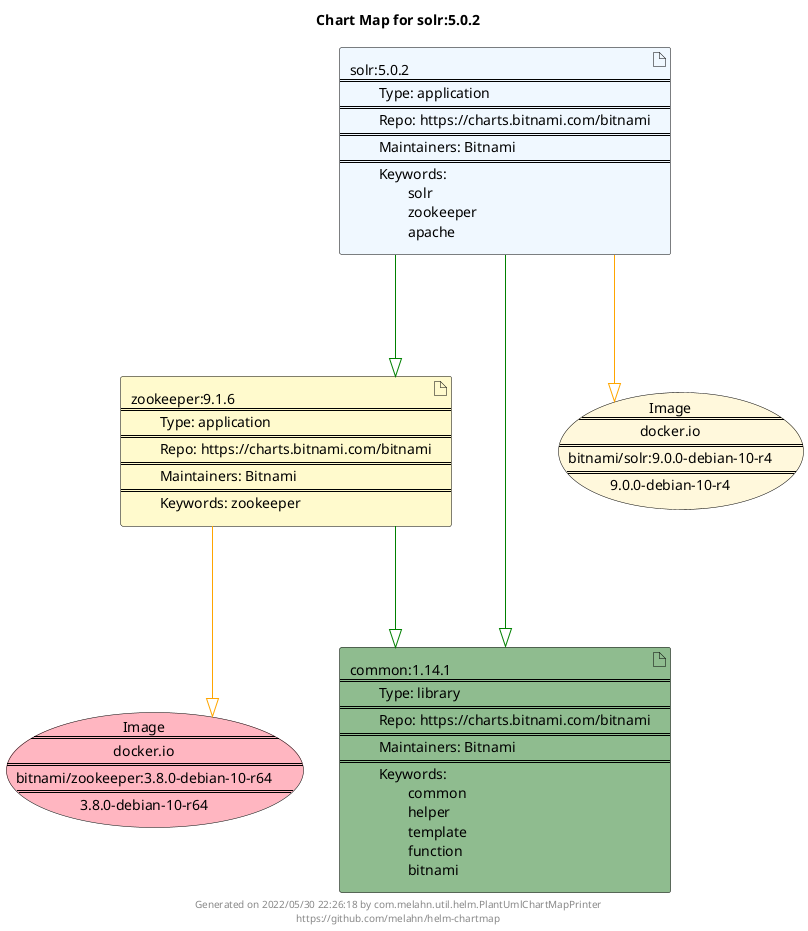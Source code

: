 @startuml
skinparam linetype ortho
skinparam backgroundColor white
skinparam usecaseBorderColor black
skinparam usecaseArrowColor LightSlateGray
skinparam artifactBorderColor black
skinparam artifactArrowColor LightSlateGray

title Chart Map for solr:5.0.2

'There are 3 referenced Helm Charts
artifact "solr:5.0.2\n====\n\tType: application\n====\n\tRepo: https://charts.bitnami.com/bitnami\n====\n\tMaintainers: Bitnami\n====\n\tKeywords: \n\t\tsolr\n\t\tzookeeper\n\t\tapache" as solr_5_0_2 #AliceBlue
artifact "zookeeper:9.1.6\n====\n\tType: application\n====\n\tRepo: https://charts.bitnami.com/bitnami\n====\n\tMaintainers: Bitnami\n====\n\tKeywords: zookeeper" as zookeeper_9_1_6 #LemonChiffon
artifact "common:1.14.1\n====\n\tType: library\n====\n\tRepo: https://charts.bitnami.com/bitnami\n====\n\tMaintainers: Bitnami\n====\n\tKeywords: \n\t\tcommon\n\t\thelper\n\t\ttemplate\n\t\tfunction\n\t\tbitnami" as common_1_14_1 #DarkSeaGreen

'There are 2 referenced Docker Images
usecase "Image\n====\ndocker.io\n====\nbitnami/zookeeper:3.8.0-debian-10-r64\n====\n3.8.0-debian-10-r64" as docker_io_bitnami_zookeeper_3_8_0_debian_10_r64 #LightPink
usecase "Image\n====\ndocker.io\n====\nbitnami/solr:9.0.0-debian-10-r4\n====\n9.0.0-debian-10-r4" as docker_io_bitnami_solr_9_0_0_debian_10_r4 #Cornsilk

'Chart Dependencies
solr_5_0_2--[#green]-|>zookeeper_9_1_6
zookeeper_9_1_6--[#green]-|>common_1_14_1
solr_5_0_2--[#green]-|>common_1_14_1
solr_5_0_2--[#orange]-|>docker_io_bitnami_solr_9_0_0_debian_10_r4
zookeeper_9_1_6--[#orange]-|>docker_io_bitnami_zookeeper_3_8_0_debian_10_r64

center footer Generated on 2022/05/30 22:26:18 by com.melahn.util.helm.PlantUmlChartMapPrinter\nhttps://github.com/melahn/helm-chartmap
@enduml
